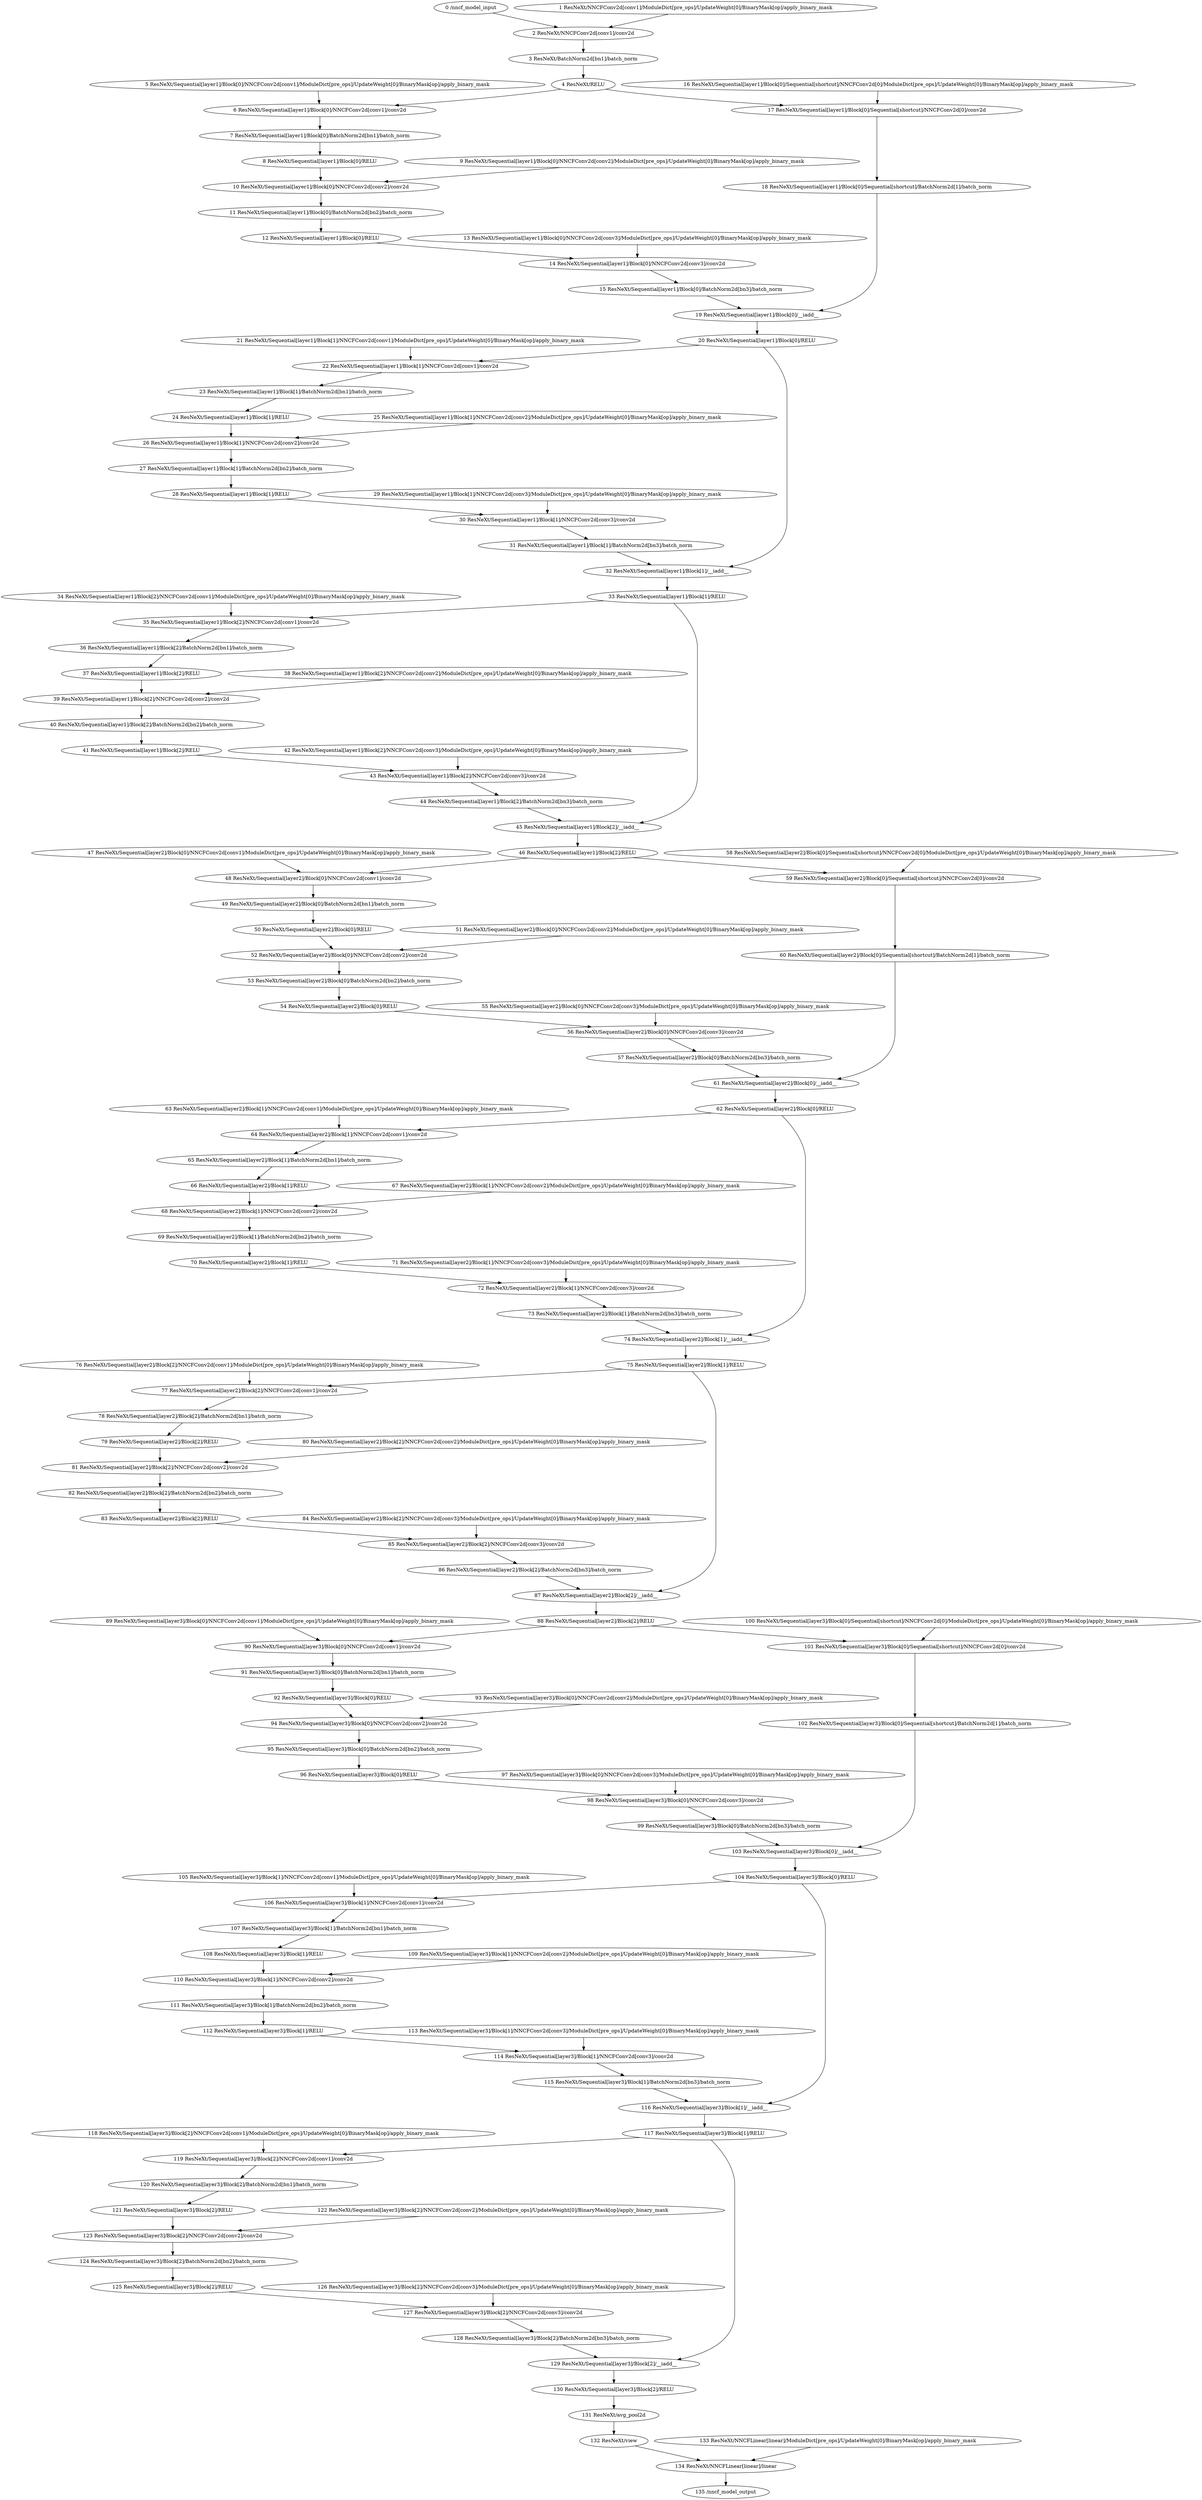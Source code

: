strict digraph  {
"0 /nncf_model_input" [id=0, scope="", type=nncf_model_input];
"1 ResNeXt/NNCFConv2d[conv1]/ModuleDict[pre_ops]/UpdateWeight[0]/BinaryMask[op]/apply_binary_mask" [id=1, scope="ResNeXt/NNCFConv2d[conv1]/ModuleDict[pre_ops]/UpdateWeight[0]/BinaryMask[op]", type=apply_binary_mask];
"2 ResNeXt/NNCFConv2d[conv1]/conv2d" [id=2, scope="ResNeXt/NNCFConv2d[conv1]", type=conv2d];
"3 ResNeXt/BatchNorm2d[bn1]/batch_norm" [id=3, scope="ResNeXt/BatchNorm2d[bn1]", type=batch_norm];
"4 ResNeXt/RELU" [id=4, scope=ResNeXt, type=RELU];
"5 ResNeXt/Sequential[layer1]/Block[0]/NNCFConv2d[conv1]/ModuleDict[pre_ops]/UpdateWeight[0]/BinaryMask[op]/apply_binary_mask" [id=5, scope="ResNeXt/Sequential[layer1]/Block[0]/NNCFConv2d[conv1]/ModuleDict[pre_ops]/UpdateWeight[0]/BinaryMask[op]", type=apply_binary_mask];
"6 ResNeXt/Sequential[layer1]/Block[0]/NNCFConv2d[conv1]/conv2d" [id=6, scope="ResNeXt/Sequential[layer1]/Block[0]/NNCFConv2d[conv1]", type=conv2d];
"7 ResNeXt/Sequential[layer1]/Block[0]/BatchNorm2d[bn1]/batch_norm" [id=7, scope="ResNeXt/Sequential[layer1]/Block[0]/BatchNorm2d[bn1]", type=batch_norm];
"8 ResNeXt/Sequential[layer1]/Block[0]/RELU" [id=8, scope="ResNeXt/Sequential[layer1]/Block[0]", type=RELU];
"9 ResNeXt/Sequential[layer1]/Block[0]/NNCFConv2d[conv2]/ModuleDict[pre_ops]/UpdateWeight[0]/BinaryMask[op]/apply_binary_mask" [id=9, scope="ResNeXt/Sequential[layer1]/Block[0]/NNCFConv2d[conv2]/ModuleDict[pre_ops]/UpdateWeight[0]/BinaryMask[op]", type=apply_binary_mask];
"10 ResNeXt/Sequential[layer1]/Block[0]/NNCFConv2d[conv2]/conv2d" [id=10, scope="ResNeXt/Sequential[layer1]/Block[0]/NNCFConv2d[conv2]", type=conv2d];
"11 ResNeXt/Sequential[layer1]/Block[0]/BatchNorm2d[bn2]/batch_norm" [id=11, scope="ResNeXt/Sequential[layer1]/Block[0]/BatchNorm2d[bn2]", type=batch_norm];
"12 ResNeXt/Sequential[layer1]/Block[0]/RELU" [id=12, scope="ResNeXt/Sequential[layer1]/Block[0]", type=RELU];
"13 ResNeXt/Sequential[layer1]/Block[0]/NNCFConv2d[conv3]/ModuleDict[pre_ops]/UpdateWeight[0]/BinaryMask[op]/apply_binary_mask" [id=13, scope="ResNeXt/Sequential[layer1]/Block[0]/NNCFConv2d[conv3]/ModuleDict[pre_ops]/UpdateWeight[0]/BinaryMask[op]", type=apply_binary_mask];
"14 ResNeXt/Sequential[layer1]/Block[0]/NNCFConv2d[conv3]/conv2d" [id=14, scope="ResNeXt/Sequential[layer1]/Block[0]/NNCFConv2d[conv3]", type=conv2d];
"15 ResNeXt/Sequential[layer1]/Block[0]/BatchNorm2d[bn3]/batch_norm" [id=15, scope="ResNeXt/Sequential[layer1]/Block[0]/BatchNorm2d[bn3]", type=batch_norm];
"16 ResNeXt/Sequential[layer1]/Block[0]/Sequential[shortcut]/NNCFConv2d[0]/ModuleDict[pre_ops]/UpdateWeight[0]/BinaryMask[op]/apply_binary_mask" [id=16, scope="ResNeXt/Sequential[layer1]/Block[0]/Sequential[shortcut]/NNCFConv2d[0]/ModuleDict[pre_ops]/UpdateWeight[0]/BinaryMask[op]", type=apply_binary_mask];
"17 ResNeXt/Sequential[layer1]/Block[0]/Sequential[shortcut]/NNCFConv2d[0]/conv2d" [id=17, scope="ResNeXt/Sequential[layer1]/Block[0]/Sequential[shortcut]/NNCFConv2d[0]", type=conv2d];
"18 ResNeXt/Sequential[layer1]/Block[0]/Sequential[shortcut]/BatchNorm2d[1]/batch_norm" [id=18, scope="ResNeXt/Sequential[layer1]/Block[0]/Sequential[shortcut]/BatchNorm2d[1]", type=batch_norm];
"19 ResNeXt/Sequential[layer1]/Block[0]/__iadd__" [id=19, scope="ResNeXt/Sequential[layer1]/Block[0]", type=__iadd__];
"20 ResNeXt/Sequential[layer1]/Block[0]/RELU" [id=20, scope="ResNeXt/Sequential[layer1]/Block[0]", type=RELU];
"21 ResNeXt/Sequential[layer1]/Block[1]/NNCFConv2d[conv1]/ModuleDict[pre_ops]/UpdateWeight[0]/BinaryMask[op]/apply_binary_mask" [id=21, scope="ResNeXt/Sequential[layer1]/Block[1]/NNCFConv2d[conv1]/ModuleDict[pre_ops]/UpdateWeight[0]/BinaryMask[op]", type=apply_binary_mask];
"22 ResNeXt/Sequential[layer1]/Block[1]/NNCFConv2d[conv1]/conv2d" [id=22, scope="ResNeXt/Sequential[layer1]/Block[1]/NNCFConv2d[conv1]", type=conv2d];
"23 ResNeXt/Sequential[layer1]/Block[1]/BatchNorm2d[bn1]/batch_norm" [id=23, scope="ResNeXt/Sequential[layer1]/Block[1]/BatchNorm2d[bn1]", type=batch_norm];
"24 ResNeXt/Sequential[layer1]/Block[1]/RELU" [id=24, scope="ResNeXt/Sequential[layer1]/Block[1]", type=RELU];
"25 ResNeXt/Sequential[layer1]/Block[1]/NNCFConv2d[conv2]/ModuleDict[pre_ops]/UpdateWeight[0]/BinaryMask[op]/apply_binary_mask" [id=25, scope="ResNeXt/Sequential[layer1]/Block[1]/NNCFConv2d[conv2]/ModuleDict[pre_ops]/UpdateWeight[0]/BinaryMask[op]", type=apply_binary_mask];
"26 ResNeXt/Sequential[layer1]/Block[1]/NNCFConv2d[conv2]/conv2d" [id=26, scope="ResNeXt/Sequential[layer1]/Block[1]/NNCFConv2d[conv2]", type=conv2d];
"27 ResNeXt/Sequential[layer1]/Block[1]/BatchNorm2d[bn2]/batch_norm" [id=27, scope="ResNeXt/Sequential[layer1]/Block[1]/BatchNorm2d[bn2]", type=batch_norm];
"28 ResNeXt/Sequential[layer1]/Block[1]/RELU" [id=28, scope="ResNeXt/Sequential[layer1]/Block[1]", type=RELU];
"29 ResNeXt/Sequential[layer1]/Block[1]/NNCFConv2d[conv3]/ModuleDict[pre_ops]/UpdateWeight[0]/BinaryMask[op]/apply_binary_mask" [id=29, scope="ResNeXt/Sequential[layer1]/Block[1]/NNCFConv2d[conv3]/ModuleDict[pre_ops]/UpdateWeight[0]/BinaryMask[op]", type=apply_binary_mask];
"30 ResNeXt/Sequential[layer1]/Block[1]/NNCFConv2d[conv3]/conv2d" [id=30, scope="ResNeXt/Sequential[layer1]/Block[1]/NNCFConv2d[conv3]", type=conv2d];
"31 ResNeXt/Sequential[layer1]/Block[1]/BatchNorm2d[bn3]/batch_norm" [id=31, scope="ResNeXt/Sequential[layer1]/Block[1]/BatchNorm2d[bn3]", type=batch_norm];
"32 ResNeXt/Sequential[layer1]/Block[1]/__iadd__" [id=32, scope="ResNeXt/Sequential[layer1]/Block[1]", type=__iadd__];
"33 ResNeXt/Sequential[layer1]/Block[1]/RELU" [id=33, scope="ResNeXt/Sequential[layer1]/Block[1]", type=RELU];
"34 ResNeXt/Sequential[layer1]/Block[2]/NNCFConv2d[conv1]/ModuleDict[pre_ops]/UpdateWeight[0]/BinaryMask[op]/apply_binary_mask" [id=34, scope="ResNeXt/Sequential[layer1]/Block[2]/NNCFConv2d[conv1]/ModuleDict[pre_ops]/UpdateWeight[0]/BinaryMask[op]", type=apply_binary_mask];
"35 ResNeXt/Sequential[layer1]/Block[2]/NNCFConv2d[conv1]/conv2d" [id=35, scope="ResNeXt/Sequential[layer1]/Block[2]/NNCFConv2d[conv1]", type=conv2d];
"36 ResNeXt/Sequential[layer1]/Block[2]/BatchNorm2d[bn1]/batch_norm" [id=36, scope="ResNeXt/Sequential[layer1]/Block[2]/BatchNorm2d[bn1]", type=batch_norm];
"37 ResNeXt/Sequential[layer1]/Block[2]/RELU" [id=37, scope="ResNeXt/Sequential[layer1]/Block[2]", type=RELU];
"38 ResNeXt/Sequential[layer1]/Block[2]/NNCFConv2d[conv2]/ModuleDict[pre_ops]/UpdateWeight[0]/BinaryMask[op]/apply_binary_mask" [id=38, scope="ResNeXt/Sequential[layer1]/Block[2]/NNCFConv2d[conv2]/ModuleDict[pre_ops]/UpdateWeight[0]/BinaryMask[op]", type=apply_binary_mask];
"39 ResNeXt/Sequential[layer1]/Block[2]/NNCFConv2d[conv2]/conv2d" [id=39, scope="ResNeXt/Sequential[layer1]/Block[2]/NNCFConv2d[conv2]", type=conv2d];
"40 ResNeXt/Sequential[layer1]/Block[2]/BatchNorm2d[bn2]/batch_norm" [id=40, scope="ResNeXt/Sequential[layer1]/Block[2]/BatchNorm2d[bn2]", type=batch_norm];
"41 ResNeXt/Sequential[layer1]/Block[2]/RELU" [id=41, scope="ResNeXt/Sequential[layer1]/Block[2]", type=RELU];
"42 ResNeXt/Sequential[layer1]/Block[2]/NNCFConv2d[conv3]/ModuleDict[pre_ops]/UpdateWeight[0]/BinaryMask[op]/apply_binary_mask" [id=42, scope="ResNeXt/Sequential[layer1]/Block[2]/NNCFConv2d[conv3]/ModuleDict[pre_ops]/UpdateWeight[0]/BinaryMask[op]", type=apply_binary_mask];
"43 ResNeXt/Sequential[layer1]/Block[2]/NNCFConv2d[conv3]/conv2d" [id=43, scope="ResNeXt/Sequential[layer1]/Block[2]/NNCFConv2d[conv3]", type=conv2d];
"44 ResNeXt/Sequential[layer1]/Block[2]/BatchNorm2d[bn3]/batch_norm" [id=44, scope="ResNeXt/Sequential[layer1]/Block[2]/BatchNorm2d[bn3]", type=batch_norm];
"45 ResNeXt/Sequential[layer1]/Block[2]/__iadd__" [id=45, scope="ResNeXt/Sequential[layer1]/Block[2]", type=__iadd__];
"46 ResNeXt/Sequential[layer1]/Block[2]/RELU" [id=46, scope="ResNeXt/Sequential[layer1]/Block[2]", type=RELU];
"47 ResNeXt/Sequential[layer2]/Block[0]/NNCFConv2d[conv1]/ModuleDict[pre_ops]/UpdateWeight[0]/BinaryMask[op]/apply_binary_mask" [id=47, scope="ResNeXt/Sequential[layer2]/Block[0]/NNCFConv2d[conv1]/ModuleDict[pre_ops]/UpdateWeight[0]/BinaryMask[op]", type=apply_binary_mask];
"48 ResNeXt/Sequential[layer2]/Block[0]/NNCFConv2d[conv1]/conv2d" [id=48, scope="ResNeXt/Sequential[layer2]/Block[0]/NNCFConv2d[conv1]", type=conv2d];
"49 ResNeXt/Sequential[layer2]/Block[0]/BatchNorm2d[bn1]/batch_norm" [id=49, scope="ResNeXt/Sequential[layer2]/Block[0]/BatchNorm2d[bn1]", type=batch_norm];
"50 ResNeXt/Sequential[layer2]/Block[0]/RELU" [id=50, scope="ResNeXt/Sequential[layer2]/Block[0]", type=RELU];
"51 ResNeXt/Sequential[layer2]/Block[0]/NNCFConv2d[conv2]/ModuleDict[pre_ops]/UpdateWeight[0]/BinaryMask[op]/apply_binary_mask" [id=51, scope="ResNeXt/Sequential[layer2]/Block[0]/NNCFConv2d[conv2]/ModuleDict[pre_ops]/UpdateWeight[0]/BinaryMask[op]", type=apply_binary_mask];
"52 ResNeXt/Sequential[layer2]/Block[0]/NNCFConv2d[conv2]/conv2d" [id=52, scope="ResNeXt/Sequential[layer2]/Block[0]/NNCFConv2d[conv2]", type=conv2d];
"53 ResNeXt/Sequential[layer2]/Block[0]/BatchNorm2d[bn2]/batch_norm" [id=53, scope="ResNeXt/Sequential[layer2]/Block[0]/BatchNorm2d[bn2]", type=batch_norm];
"54 ResNeXt/Sequential[layer2]/Block[0]/RELU" [id=54, scope="ResNeXt/Sequential[layer2]/Block[0]", type=RELU];
"55 ResNeXt/Sequential[layer2]/Block[0]/NNCFConv2d[conv3]/ModuleDict[pre_ops]/UpdateWeight[0]/BinaryMask[op]/apply_binary_mask" [id=55, scope="ResNeXt/Sequential[layer2]/Block[0]/NNCFConv2d[conv3]/ModuleDict[pre_ops]/UpdateWeight[0]/BinaryMask[op]", type=apply_binary_mask];
"56 ResNeXt/Sequential[layer2]/Block[0]/NNCFConv2d[conv3]/conv2d" [id=56, scope="ResNeXt/Sequential[layer2]/Block[0]/NNCFConv2d[conv3]", type=conv2d];
"57 ResNeXt/Sequential[layer2]/Block[0]/BatchNorm2d[bn3]/batch_norm" [id=57, scope="ResNeXt/Sequential[layer2]/Block[0]/BatchNorm2d[bn3]", type=batch_norm];
"58 ResNeXt/Sequential[layer2]/Block[0]/Sequential[shortcut]/NNCFConv2d[0]/ModuleDict[pre_ops]/UpdateWeight[0]/BinaryMask[op]/apply_binary_mask" [id=58, scope="ResNeXt/Sequential[layer2]/Block[0]/Sequential[shortcut]/NNCFConv2d[0]/ModuleDict[pre_ops]/UpdateWeight[0]/BinaryMask[op]", type=apply_binary_mask];
"59 ResNeXt/Sequential[layer2]/Block[0]/Sequential[shortcut]/NNCFConv2d[0]/conv2d" [id=59, scope="ResNeXt/Sequential[layer2]/Block[0]/Sequential[shortcut]/NNCFConv2d[0]", type=conv2d];
"60 ResNeXt/Sequential[layer2]/Block[0]/Sequential[shortcut]/BatchNorm2d[1]/batch_norm" [id=60, scope="ResNeXt/Sequential[layer2]/Block[0]/Sequential[shortcut]/BatchNorm2d[1]", type=batch_norm];
"61 ResNeXt/Sequential[layer2]/Block[0]/__iadd__" [id=61, scope="ResNeXt/Sequential[layer2]/Block[0]", type=__iadd__];
"62 ResNeXt/Sequential[layer2]/Block[0]/RELU" [id=62, scope="ResNeXt/Sequential[layer2]/Block[0]", type=RELU];
"63 ResNeXt/Sequential[layer2]/Block[1]/NNCFConv2d[conv1]/ModuleDict[pre_ops]/UpdateWeight[0]/BinaryMask[op]/apply_binary_mask" [id=63, scope="ResNeXt/Sequential[layer2]/Block[1]/NNCFConv2d[conv1]/ModuleDict[pre_ops]/UpdateWeight[0]/BinaryMask[op]", type=apply_binary_mask];
"64 ResNeXt/Sequential[layer2]/Block[1]/NNCFConv2d[conv1]/conv2d" [id=64, scope="ResNeXt/Sequential[layer2]/Block[1]/NNCFConv2d[conv1]", type=conv2d];
"65 ResNeXt/Sequential[layer2]/Block[1]/BatchNorm2d[bn1]/batch_norm" [id=65, scope="ResNeXt/Sequential[layer2]/Block[1]/BatchNorm2d[bn1]", type=batch_norm];
"66 ResNeXt/Sequential[layer2]/Block[1]/RELU" [id=66, scope="ResNeXt/Sequential[layer2]/Block[1]", type=RELU];
"67 ResNeXt/Sequential[layer2]/Block[1]/NNCFConv2d[conv2]/ModuleDict[pre_ops]/UpdateWeight[0]/BinaryMask[op]/apply_binary_mask" [id=67, scope="ResNeXt/Sequential[layer2]/Block[1]/NNCFConv2d[conv2]/ModuleDict[pre_ops]/UpdateWeight[0]/BinaryMask[op]", type=apply_binary_mask];
"68 ResNeXt/Sequential[layer2]/Block[1]/NNCFConv2d[conv2]/conv2d" [id=68, scope="ResNeXt/Sequential[layer2]/Block[1]/NNCFConv2d[conv2]", type=conv2d];
"69 ResNeXt/Sequential[layer2]/Block[1]/BatchNorm2d[bn2]/batch_norm" [id=69, scope="ResNeXt/Sequential[layer2]/Block[1]/BatchNorm2d[bn2]", type=batch_norm];
"70 ResNeXt/Sequential[layer2]/Block[1]/RELU" [id=70, scope="ResNeXt/Sequential[layer2]/Block[1]", type=RELU];
"71 ResNeXt/Sequential[layer2]/Block[1]/NNCFConv2d[conv3]/ModuleDict[pre_ops]/UpdateWeight[0]/BinaryMask[op]/apply_binary_mask" [id=71, scope="ResNeXt/Sequential[layer2]/Block[1]/NNCFConv2d[conv3]/ModuleDict[pre_ops]/UpdateWeight[0]/BinaryMask[op]", type=apply_binary_mask];
"72 ResNeXt/Sequential[layer2]/Block[1]/NNCFConv2d[conv3]/conv2d" [id=72, scope="ResNeXt/Sequential[layer2]/Block[1]/NNCFConv2d[conv3]", type=conv2d];
"73 ResNeXt/Sequential[layer2]/Block[1]/BatchNorm2d[bn3]/batch_norm" [id=73, scope="ResNeXt/Sequential[layer2]/Block[1]/BatchNorm2d[bn3]", type=batch_norm];
"74 ResNeXt/Sequential[layer2]/Block[1]/__iadd__" [id=74, scope="ResNeXt/Sequential[layer2]/Block[1]", type=__iadd__];
"75 ResNeXt/Sequential[layer2]/Block[1]/RELU" [id=75, scope="ResNeXt/Sequential[layer2]/Block[1]", type=RELU];
"76 ResNeXt/Sequential[layer2]/Block[2]/NNCFConv2d[conv1]/ModuleDict[pre_ops]/UpdateWeight[0]/BinaryMask[op]/apply_binary_mask" [id=76, scope="ResNeXt/Sequential[layer2]/Block[2]/NNCFConv2d[conv1]/ModuleDict[pre_ops]/UpdateWeight[0]/BinaryMask[op]", type=apply_binary_mask];
"77 ResNeXt/Sequential[layer2]/Block[2]/NNCFConv2d[conv1]/conv2d" [id=77, scope="ResNeXt/Sequential[layer2]/Block[2]/NNCFConv2d[conv1]", type=conv2d];
"78 ResNeXt/Sequential[layer2]/Block[2]/BatchNorm2d[bn1]/batch_norm" [id=78, scope="ResNeXt/Sequential[layer2]/Block[2]/BatchNorm2d[bn1]", type=batch_norm];
"79 ResNeXt/Sequential[layer2]/Block[2]/RELU" [id=79, scope="ResNeXt/Sequential[layer2]/Block[2]", type=RELU];
"80 ResNeXt/Sequential[layer2]/Block[2]/NNCFConv2d[conv2]/ModuleDict[pre_ops]/UpdateWeight[0]/BinaryMask[op]/apply_binary_mask" [id=80, scope="ResNeXt/Sequential[layer2]/Block[2]/NNCFConv2d[conv2]/ModuleDict[pre_ops]/UpdateWeight[0]/BinaryMask[op]", type=apply_binary_mask];
"81 ResNeXt/Sequential[layer2]/Block[2]/NNCFConv2d[conv2]/conv2d" [id=81, scope="ResNeXt/Sequential[layer2]/Block[2]/NNCFConv2d[conv2]", type=conv2d];
"82 ResNeXt/Sequential[layer2]/Block[2]/BatchNorm2d[bn2]/batch_norm" [id=82, scope="ResNeXt/Sequential[layer2]/Block[2]/BatchNorm2d[bn2]", type=batch_norm];
"83 ResNeXt/Sequential[layer2]/Block[2]/RELU" [id=83, scope="ResNeXt/Sequential[layer2]/Block[2]", type=RELU];
"84 ResNeXt/Sequential[layer2]/Block[2]/NNCFConv2d[conv3]/ModuleDict[pre_ops]/UpdateWeight[0]/BinaryMask[op]/apply_binary_mask" [id=84, scope="ResNeXt/Sequential[layer2]/Block[2]/NNCFConv2d[conv3]/ModuleDict[pre_ops]/UpdateWeight[0]/BinaryMask[op]", type=apply_binary_mask];
"85 ResNeXt/Sequential[layer2]/Block[2]/NNCFConv2d[conv3]/conv2d" [id=85, scope="ResNeXt/Sequential[layer2]/Block[2]/NNCFConv2d[conv3]", type=conv2d];
"86 ResNeXt/Sequential[layer2]/Block[2]/BatchNorm2d[bn3]/batch_norm" [id=86, scope="ResNeXt/Sequential[layer2]/Block[2]/BatchNorm2d[bn3]", type=batch_norm];
"87 ResNeXt/Sequential[layer2]/Block[2]/__iadd__" [id=87, scope="ResNeXt/Sequential[layer2]/Block[2]", type=__iadd__];
"88 ResNeXt/Sequential[layer2]/Block[2]/RELU" [id=88, scope="ResNeXt/Sequential[layer2]/Block[2]", type=RELU];
"89 ResNeXt/Sequential[layer3]/Block[0]/NNCFConv2d[conv1]/ModuleDict[pre_ops]/UpdateWeight[0]/BinaryMask[op]/apply_binary_mask" [id=89, scope="ResNeXt/Sequential[layer3]/Block[0]/NNCFConv2d[conv1]/ModuleDict[pre_ops]/UpdateWeight[0]/BinaryMask[op]", type=apply_binary_mask];
"90 ResNeXt/Sequential[layer3]/Block[0]/NNCFConv2d[conv1]/conv2d" [id=90, scope="ResNeXt/Sequential[layer3]/Block[0]/NNCFConv2d[conv1]", type=conv2d];
"91 ResNeXt/Sequential[layer3]/Block[0]/BatchNorm2d[bn1]/batch_norm" [id=91, scope="ResNeXt/Sequential[layer3]/Block[0]/BatchNorm2d[bn1]", type=batch_norm];
"92 ResNeXt/Sequential[layer3]/Block[0]/RELU" [id=92, scope="ResNeXt/Sequential[layer3]/Block[0]", type=RELU];
"93 ResNeXt/Sequential[layer3]/Block[0]/NNCFConv2d[conv2]/ModuleDict[pre_ops]/UpdateWeight[0]/BinaryMask[op]/apply_binary_mask" [id=93, scope="ResNeXt/Sequential[layer3]/Block[0]/NNCFConv2d[conv2]/ModuleDict[pre_ops]/UpdateWeight[0]/BinaryMask[op]", type=apply_binary_mask];
"94 ResNeXt/Sequential[layer3]/Block[0]/NNCFConv2d[conv2]/conv2d" [id=94, scope="ResNeXt/Sequential[layer3]/Block[0]/NNCFConv2d[conv2]", type=conv2d];
"95 ResNeXt/Sequential[layer3]/Block[0]/BatchNorm2d[bn2]/batch_norm" [id=95, scope="ResNeXt/Sequential[layer3]/Block[0]/BatchNorm2d[bn2]", type=batch_norm];
"96 ResNeXt/Sequential[layer3]/Block[0]/RELU" [id=96, scope="ResNeXt/Sequential[layer3]/Block[0]", type=RELU];
"97 ResNeXt/Sequential[layer3]/Block[0]/NNCFConv2d[conv3]/ModuleDict[pre_ops]/UpdateWeight[0]/BinaryMask[op]/apply_binary_mask" [id=97, scope="ResNeXt/Sequential[layer3]/Block[0]/NNCFConv2d[conv3]/ModuleDict[pre_ops]/UpdateWeight[0]/BinaryMask[op]", type=apply_binary_mask];
"98 ResNeXt/Sequential[layer3]/Block[0]/NNCFConv2d[conv3]/conv2d" [id=98, scope="ResNeXt/Sequential[layer3]/Block[0]/NNCFConv2d[conv3]", type=conv2d];
"99 ResNeXt/Sequential[layer3]/Block[0]/BatchNorm2d[bn3]/batch_norm" [id=99, scope="ResNeXt/Sequential[layer3]/Block[0]/BatchNorm2d[bn3]", type=batch_norm];
"100 ResNeXt/Sequential[layer3]/Block[0]/Sequential[shortcut]/NNCFConv2d[0]/ModuleDict[pre_ops]/UpdateWeight[0]/BinaryMask[op]/apply_binary_mask" [id=100, scope="ResNeXt/Sequential[layer3]/Block[0]/Sequential[shortcut]/NNCFConv2d[0]/ModuleDict[pre_ops]/UpdateWeight[0]/BinaryMask[op]", type=apply_binary_mask];
"101 ResNeXt/Sequential[layer3]/Block[0]/Sequential[shortcut]/NNCFConv2d[0]/conv2d" [id=101, scope="ResNeXt/Sequential[layer3]/Block[0]/Sequential[shortcut]/NNCFConv2d[0]", type=conv2d];
"102 ResNeXt/Sequential[layer3]/Block[0]/Sequential[shortcut]/BatchNorm2d[1]/batch_norm" [id=102, scope="ResNeXt/Sequential[layer3]/Block[0]/Sequential[shortcut]/BatchNorm2d[1]", type=batch_norm];
"103 ResNeXt/Sequential[layer3]/Block[0]/__iadd__" [id=103, scope="ResNeXt/Sequential[layer3]/Block[0]", type=__iadd__];
"104 ResNeXt/Sequential[layer3]/Block[0]/RELU" [id=104, scope="ResNeXt/Sequential[layer3]/Block[0]", type=RELU];
"105 ResNeXt/Sequential[layer3]/Block[1]/NNCFConv2d[conv1]/ModuleDict[pre_ops]/UpdateWeight[0]/BinaryMask[op]/apply_binary_mask" [id=105, scope="ResNeXt/Sequential[layer3]/Block[1]/NNCFConv2d[conv1]/ModuleDict[pre_ops]/UpdateWeight[0]/BinaryMask[op]", type=apply_binary_mask];
"106 ResNeXt/Sequential[layer3]/Block[1]/NNCFConv2d[conv1]/conv2d" [id=106, scope="ResNeXt/Sequential[layer3]/Block[1]/NNCFConv2d[conv1]", type=conv2d];
"107 ResNeXt/Sequential[layer3]/Block[1]/BatchNorm2d[bn1]/batch_norm" [id=107, scope="ResNeXt/Sequential[layer3]/Block[1]/BatchNorm2d[bn1]", type=batch_norm];
"108 ResNeXt/Sequential[layer3]/Block[1]/RELU" [id=108, scope="ResNeXt/Sequential[layer3]/Block[1]", type=RELU];
"109 ResNeXt/Sequential[layer3]/Block[1]/NNCFConv2d[conv2]/ModuleDict[pre_ops]/UpdateWeight[0]/BinaryMask[op]/apply_binary_mask" [id=109, scope="ResNeXt/Sequential[layer3]/Block[1]/NNCFConv2d[conv2]/ModuleDict[pre_ops]/UpdateWeight[0]/BinaryMask[op]", type=apply_binary_mask];
"110 ResNeXt/Sequential[layer3]/Block[1]/NNCFConv2d[conv2]/conv2d" [id=110, scope="ResNeXt/Sequential[layer3]/Block[1]/NNCFConv2d[conv2]", type=conv2d];
"111 ResNeXt/Sequential[layer3]/Block[1]/BatchNorm2d[bn2]/batch_norm" [id=111, scope="ResNeXt/Sequential[layer3]/Block[1]/BatchNorm2d[bn2]", type=batch_norm];
"112 ResNeXt/Sequential[layer3]/Block[1]/RELU" [id=112, scope="ResNeXt/Sequential[layer3]/Block[1]", type=RELU];
"113 ResNeXt/Sequential[layer3]/Block[1]/NNCFConv2d[conv3]/ModuleDict[pre_ops]/UpdateWeight[0]/BinaryMask[op]/apply_binary_mask" [id=113, scope="ResNeXt/Sequential[layer3]/Block[1]/NNCFConv2d[conv3]/ModuleDict[pre_ops]/UpdateWeight[0]/BinaryMask[op]", type=apply_binary_mask];
"114 ResNeXt/Sequential[layer3]/Block[1]/NNCFConv2d[conv3]/conv2d" [id=114, scope="ResNeXt/Sequential[layer3]/Block[1]/NNCFConv2d[conv3]", type=conv2d];
"115 ResNeXt/Sequential[layer3]/Block[1]/BatchNorm2d[bn3]/batch_norm" [id=115, scope="ResNeXt/Sequential[layer3]/Block[1]/BatchNorm2d[bn3]", type=batch_norm];
"116 ResNeXt/Sequential[layer3]/Block[1]/__iadd__" [id=116, scope="ResNeXt/Sequential[layer3]/Block[1]", type=__iadd__];
"117 ResNeXt/Sequential[layer3]/Block[1]/RELU" [id=117, scope="ResNeXt/Sequential[layer3]/Block[1]", type=RELU];
"118 ResNeXt/Sequential[layer3]/Block[2]/NNCFConv2d[conv1]/ModuleDict[pre_ops]/UpdateWeight[0]/BinaryMask[op]/apply_binary_mask" [id=118, scope="ResNeXt/Sequential[layer3]/Block[2]/NNCFConv2d[conv1]/ModuleDict[pre_ops]/UpdateWeight[0]/BinaryMask[op]", type=apply_binary_mask];
"119 ResNeXt/Sequential[layer3]/Block[2]/NNCFConv2d[conv1]/conv2d" [id=119, scope="ResNeXt/Sequential[layer3]/Block[2]/NNCFConv2d[conv1]", type=conv2d];
"120 ResNeXt/Sequential[layer3]/Block[2]/BatchNorm2d[bn1]/batch_norm" [id=120, scope="ResNeXt/Sequential[layer3]/Block[2]/BatchNorm2d[bn1]", type=batch_norm];
"121 ResNeXt/Sequential[layer3]/Block[2]/RELU" [id=121, scope="ResNeXt/Sequential[layer3]/Block[2]", type=RELU];
"122 ResNeXt/Sequential[layer3]/Block[2]/NNCFConv2d[conv2]/ModuleDict[pre_ops]/UpdateWeight[0]/BinaryMask[op]/apply_binary_mask" [id=122, scope="ResNeXt/Sequential[layer3]/Block[2]/NNCFConv2d[conv2]/ModuleDict[pre_ops]/UpdateWeight[0]/BinaryMask[op]", type=apply_binary_mask];
"123 ResNeXt/Sequential[layer3]/Block[2]/NNCFConv2d[conv2]/conv2d" [id=123, scope="ResNeXt/Sequential[layer3]/Block[2]/NNCFConv2d[conv2]", type=conv2d];
"124 ResNeXt/Sequential[layer3]/Block[2]/BatchNorm2d[bn2]/batch_norm" [id=124, scope="ResNeXt/Sequential[layer3]/Block[2]/BatchNorm2d[bn2]", type=batch_norm];
"125 ResNeXt/Sequential[layer3]/Block[2]/RELU" [id=125, scope="ResNeXt/Sequential[layer3]/Block[2]", type=RELU];
"126 ResNeXt/Sequential[layer3]/Block[2]/NNCFConv2d[conv3]/ModuleDict[pre_ops]/UpdateWeight[0]/BinaryMask[op]/apply_binary_mask" [id=126, scope="ResNeXt/Sequential[layer3]/Block[2]/NNCFConv2d[conv3]/ModuleDict[pre_ops]/UpdateWeight[0]/BinaryMask[op]", type=apply_binary_mask];
"127 ResNeXt/Sequential[layer3]/Block[2]/NNCFConv2d[conv3]/conv2d" [id=127, scope="ResNeXt/Sequential[layer3]/Block[2]/NNCFConv2d[conv3]", type=conv2d];
"128 ResNeXt/Sequential[layer3]/Block[2]/BatchNorm2d[bn3]/batch_norm" [id=128, scope="ResNeXt/Sequential[layer3]/Block[2]/BatchNorm2d[bn3]", type=batch_norm];
"129 ResNeXt/Sequential[layer3]/Block[2]/__iadd__" [id=129, scope="ResNeXt/Sequential[layer3]/Block[2]", type=__iadd__];
"130 ResNeXt/Sequential[layer3]/Block[2]/RELU" [id=130, scope="ResNeXt/Sequential[layer3]/Block[2]", type=RELU];
"131 ResNeXt/avg_pool2d" [id=131, scope=ResNeXt, type=avg_pool2d];
"132 ResNeXt/view" [id=132, scope=ResNeXt, type=view];
"133 ResNeXt/NNCFLinear[linear]/ModuleDict[pre_ops]/UpdateWeight[0]/BinaryMask[op]/apply_binary_mask" [id=133, scope="ResNeXt/NNCFLinear[linear]/ModuleDict[pre_ops]/UpdateWeight[0]/BinaryMask[op]", type=apply_binary_mask];
"134 ResNeXt/NNCFLinear[linear]/linear" [id=134, scope="ResNeXt/NNCFLinear[linear]", type=linear];
"135 /nncf_model_output" [id=135, scope="", type=nncf_model_output];
"0 /nncf_model_input" -> "2 ResNeXt/NNCFConv2d[conv1]/conv2d";
"1 ResNeXt/NNCFConv2d[conv1]/ModuleDict[pre_ops]/UpdateWeight[0]/BinaryMask[op]/apply_binary_mask" -> "2 ResNeXt/NNCFConv2d[conv1]/conv2d";
"2 ResNeXt/NNCFConv2d[conv1]/conv2d" -> "3 ResNeXt/BatchNorm2d[bn1]/batch_norm";
"3 ResNeXt/BatchNorm2d[bn1]/batch_norm" -> "4 ResNeXt/RELU";
"4 ResNeXt/RELU" -> "6 ResNeXt/Sequential[layer1]/Block[0]/NNCFConv2d[conv1]/conv2d";
"5 ResNeXt/Sequential[layer1]/Block[0]/NNCFConv2d[conv1]/ModuleDict[pre_ops]/UpdateWeight[0]/BinaryMask[op]/apply_binary_mask" -> "6 ResNeXt/Sequential[layer1]/Block[0]/NNCFConv2d[conv1]/conv2d";
"6 ResNeXt/Sequential[layer1]/Block[0]/NNCFConv2d[conv1]/conv2d" -> "7 ResNeXt/Sequential[layer1]/Block[0]/BatchNorm2d[bn1]/batch_norm";
"7 ResNeXt/Sequential[layer1]/Block[0]/BatchNorm2d[bn1]/batch_norm" -> "8 ResNeXt/Sequential[layer1]/Block[0]/RELU";
"4 ResNeXt/RELU" -> "17 ResNeXt/Sequential[layer1]/Block[0]/Sequential[shortcut]/NNCFConv2d[0]/conv2d";
"8 ResNeXt/Sequential[layer1]/Block[0]/RELU" -> "10 ResNeXt/Sequential[layer1]/Block[0]/NNCFConv2d[conv2]/conv2d";
"9 ResNeXt/Sequential[layer1]/Block[0]/NNCFConv2d[conv2]/ModuleDict[pre_ops]/UpdateWeight[0]/BinaryMask[op]/apply_binary_mask" -> "10 ResNeXt/Sequential[layer1]/Block[0]/NNCFConv2d[conv2]/conv2d";
"10 ResNeXt/Sequential[layer1]/Block[0]/NNCFConv2d[conv2]/conv2d" -> "11 ResNeXt/Sequential[layer1]/Block[0]/BatchNorm2d[bn2]/batch_norm";
"11 ResNeXt/Sequential[layer1]/Block[0]/BatchNorm2d[bn2]/batch_norm" -> "12 ResNeXt/Sequential[layer1]/Block[0]/RELU";
"12 ResNeXt/Sequential[layer1]/Block[0]/RELU" -> "14 ResNeXt/Sequential[layer1]/Block[0]/NNCFConv2d[conv3]/conv2d";
"13 ResNeXt/Sequential[layer1]/Block[0]/NNCFConv2d[conv3]/ModuleDict[pre_ops]/UpdateWeight[0]/BinaryMask[op]/apply_binary_mask" -> "14 ResNeXt/Sequential[layer1]/Block[0]/NNCFConv2d[conv3]/conv2d";
"14 ResNeXt/Sequential[layer1]/Block[0]/NNCFConv2d[conv3]/conv2d" -> "15 ResNeXt/Sequential[layer1]/Block[0]/BatchNorm2d[bn3]/batch_norm";
"15 ResNeXt/Sequential[layer1]/Block[0]/BatchNorm2d[bn3]/batch_norm" -> "19 ResNeXt/Sequential[layer1]/Block[0]/__iadd__";
"16 ResNeXt/Sequential[layer1]/Block[0]/Sequential[shortcut]/NNCFConv2d[0]/ModuleDict[pre_ops]/UpdateWeight[0]/BinaryMask[op]/apply_binary_mask" -> "17 ResNeXt/Sequential[layer1]/Block[0]/Sequential[shortcut]/NNCFConv2d[0]/conv2d";
"17 ResNeXt/Sequential[layer1]/Block[0]/Sequential[shortcut]/NNCFConv2d[0]/conv2d" -> "18 ResNeXt/Sequential[layer1]/Block[0]/Sequential[shortcut]/BatchNorm2d[1]/batch_norm";
"18 ResNeXt/Sequential[layer1]/Block[0]/Sequential[shortcut]/BatchNorm2d[1]/batch_norm" -> "19 ResNeXt/Sequential[layer1]/Block[0]/__iadd__";
"19 ResNeXt/Sequential[layer1]/Block[0]/__iadd__" -> "20 ResNeXt/Sequential[layer1]/Block[0]/RELU";
"20 ResNeXt/Sequential[layer1]/Block[0]/RELU" -> "22 ResNeXt/Sequential[layer1]/Block[1]/NNCFConv2d[conv1]/conv2d";
"20 ResNeXt/Sequential[layer1]/Block[0]/RELU" -> "32 ResNeXt/Sequential[layer1]/Block[1]/__iadd__";
"21 ResNeXt/Sequential[layer1]/Block[1]/NNCFConv2d[conv1]/ModuleDict[pre_ops]/UpdateWeight[0]/BinaryMask[op]/apply_binary_mask" -> "22 ResNeXt/Sequential[layer1]/Block[1]/NNCFConv2d[conv1]/conv2d";
"22 ResNeXt/Sequential[layer1]/Block[1]/NNCFConv2d[conv1]/conv2d" -> "23 ResNeXt/Sequential[layer1]/Block[1]/BatchNorm2d[bn1]/batch_norm";
"23 ResNeXt/Sequential[layer1]/Block[1]/BatchNorm2d[bn1]/batch_norm" -> "24 ResNeXt/Sequential[layer1]/Block[1]/RELU";
"24 ResNeXt/Sequential[layer1]/Block[1]/RELU" -> "26 ResNeXt/Sequential[layer1]/Block[1]/NNCFConv2d[conv2]/conv2d";
"25 ResNeXt/Sequential[layer1]/Block[1]/NNCFConv2d[conv2]/ModuleDict[pre_ops]/UpdateWeight[0]/BinaryMask[op]/apply_binary_mask" -> "26 ResNeXt/Sequential[layer1]/Block[1]/NNCFConv2d[conv2]/conv2d";
"26 ResNeXt/Sequential[layer1]/Block[1]/NNCFConv2d[conv2]/conv2d" -> "27 ResNeXt/Sequential[layer1]/Block[1]/BatchNorm2d[bn2]/batch_norm";
"27 ResNeXt/Sequential[layer1]/Block[1]/BatchNorm2d[bn2]/batch_norm" -> "28 ResNeXt/Sequential[layer1]/Block[1]/RELU";
"28 ResNeXt/Sequential[layer1]/Block[1]/RELU" -> "30 ResNeXt/Sequential[layer1]/Block[1]/NNCFConv2d[conv3]/conv2d";
"29 ResNeXt/Sequential[layer1]/Block[1]/NNCFConv2d[conv3]/ModuleDict[pre_ops]/UpdateWeight[0]/BinaryMask[op]/apply_binary_mask" -> "30 ResNeXt/Sequential[layer1]/Block[1]/NNCFConv2d[conv3]/conv2d";
"30 ResNeXt/Sequential[layer1]/Block[1]/NNCFConv2d[conv3]/conv2d" -> "31 ResNeXt/Sequential[layer1]/Block[1]/BatchNorm2d[bn3]/batch_norm";
"31 ResNeXt/Sequential[layer1]/Block[1]/BatchNorm2d[bn3]/batch_norm" -> "32 ResNeXt/Sequential[layer1]/Block[1]/__iadd__";
"32 ResNeXt/Sequential[layer1]/Block[1]/__iadd__" -> "33 ResNeXt/Sequential[layer1]/Block[1]/RELU";
"33 ResNeXt/Sequential[layer1]/Block[1]/RELU" -> "35 ResNeXt/Sequential[layer1]/Block[2]/NNCFConv2d[conv1]/conv2d";
"33 ResNeXt/Sequential[layer1]/Block[1]/RELU" -> "45 ResNeXt/Sequential[layer1]/Block[2]/__iadd__";
"34 ResNeXt/Sequential[layer1]/Block[2]/NNCFConv2d[conv1]/ModuleDict[pre_ops]/UpdateWeight[0]/BinaryMask[op]/apply_binary_mask" -> "35 ResNeXt/Sequential[layer1]/Block[2]/NNCFConv2d[conv1]/conv2d";
"35 ResNeXt/Sequential[layer1]/Block[2]/NNCFConv2d[conv1]/conv2d" -> "36 ResNeXt/Sequential[layer1]/Block[2]/BatchNorm2d[bn1]/batch_norm";
"36 ResNeXt/Sequential[layer1]/Block[2]/BatchNorm2d[bn1]/batch_norm" -> "37 ResNeXt/Sequential[layer1]/Block[2]/RELU";
"37 ResNeXt/Sequential[layer1]/Block[2]/RELU" -> "39 ResNeXt/Sequential[layer1]/Block[2]/NNCFConv2d[conv2]/conv2d";
"38 ResNeXt/Sequential[layer1]/Block[2]/NNCFConv2d[conv2]/ModuleDict[pre_ops]/UpdateWeight[0]/BinaryMask[op]/apply_binary_mask" -> "39 ResNeXt/Sequential[layer1]/Block[2]/NNCFConv2d[conv2]/conv2d";
"39 ResNeXt/Sequential[layer1]/Block[2]/NNCFConv2d[conv2]/conv2d" -> "40 ResNeXt/Sequential[layer1]/Block[2]/BatchNorm2d[bn2]/batch_norm";
"40 ResNeXt/Sequential[layer1]/Block[2]/BatchNorm2d[bn2]/batch_norm" -> "41 ResNeXt/Sequential[layer1]/Block[2]/RELU";
"41 ResNeXt/Sequential[layer1]/Block[2]/RELU" -> "43 ResNeXt/Sequential[layer1]/Block[2]/NNCFConv2d[conv3]/conv2d";
"42 ResNeXt/Sequential[layer1]/Block[2]/NNCFConv2d[conv3]/ModuleDict[pre_ops]/UpdateWeight[0]/BinaryMask[op]/apply_binary_mask" -> "43 ResNeXt/Sequential[layer1]/Block[2]/NNCFConv2d[conv3]/conv2d";
"43 ResNeXt/Sequential[layer1]/Block[2]/NNCFConv2d[conv3]/conv2d" -> "44 ResNeXt/Sequential[layer1]/Block[2]/BatchNorm2d[bn3]/batch_norm";
"44 ResNeXt/Sequential[layer1]/Block[2]/BatchNorm2d[bn3]/batch_norm" -> "45 ResNeXt/Sequential[layer1]/Block[2]/__iadd__";
"45 ResNeXt/Sequential[layer1]/Block[2]/__iadd__" -> "46 ResNeXt/Sequential[layer1]/Block[2]/RELU";
"46 ResNeXt/Sequential[layer1]/Block[2]/RELU" -> "48 ResNeXt/Sequential[layer2]/Block[0]/NNCFConv2d[conv1]/conv2d";
"46 ResNeXt/Sequential[layer1]/Block[2]/RELU" -> "59 ResNeXt/Sequential[layer2]/Block[0]/Sequential[shortcut]/NNCFConv2d[0]/conv2d";
"47 ResNeXt/Sequential[layer2]/Block[0]/NNCFConv2d[conv1]/ModuleDict[pre_ops]/UpdateWeight[0]/BinaryMask[op]/apply_binary_mask" -> "48 ResNeXt/Sequential[layer2]/Block[0]/NNCFConv2d[conv1]/conv2d";
"48 ResNeXt/Sequential[layer2]/Block[0]/NNCFConv2d[conv1]/conv2d" -> "49 ResNeXt/Sequential[layer2]/Block[0]/BatchNorm2d[bn1]/batch_norm";
"49 ResNeXt/Sequential[layer2]/Block[0]/BatchNorm2d[bn1]/batch_norm" -> "50 ResNeXt/Sequential[layer2]/Block[0]/RELU";
"50 ResNeXt/Sequential[layer2]/Block[0]/RELU" -> "52 ResNeXt/Sequential[layer2]/Block[0]/NNCFConv2d[conv2]/conv2d";
"51 ResNeXt/Sequential[layer2]/Block[0]/NNCFConv2d[conv2]/ModuleDict[pre_ops]/UpdateWeight[0]/BinaryMask[op]/apply_binary_mask" -> "52 ResNeXt/Sequential[layer2]/Block[0]/NNCFConv2d[conv2]/conv2d";
"52 ResNeXt/Sequential[layer2]/Block[0]/NNCFConv2d[conv2]/conv2d" -> "53 ResNeXt/Sequential[layer2]/Block[0]/BatchNorm2d[bn2]/batch_norm";
"53 ResNeXt/Sequential[layer2]/Block[0]/BatchNorm2d[bn2]/batch_norm" -> "54 ResNeXt/Sequential[layer2]/Block[0]/RELU";
"54 ResNeXt/Sequential[layer2]/Block[0]/RELU" -> "56 ResNeXt/Sequential[layer2]/Block[0]/NNCFConv2d[conv3]/conv2d";
"55 ResNeXt/Sequential[layer2]/Block[0]/NNCFConv2d[conv3]/ModuleDict[pre_ops]/UpdateWeight[0]/BinaryMask[op]/apply_binary_mask" -> "56 ResNeXt/Sequential[layer2]/Block[0]/NNCFConv2d[conv3]/conv2d";
"56 ResNeXt/Sequential[layer2]/Block[0]/NNCFConv2d[conv3]/conv2d" -> "57 ResNeXt/Sequential[layer2]/Block[0]/BatchNorm2d[bn3]/batch_norm";
"57 ResNeXt/Sequential[layer2]/Block[0]/BatchNorm2d[bn3]/batch_norm" -> "61 ResNeXt/Sequential[layer2]/Block[0]/__iadd__";
"58 ResNeXt/Sequential[layer2]/Block[0]/Sequential[shortcut]/NNCFConv2d[0]/ModuleDict[pre_ops]/UpdateWeight[0]/BinaryMask[op]/apply_binary_mask" -> "59 ResNeXt/Sequential[layer2]/Block[0]/Sequential[shortcut]/NNCFConv2d[0]/conv2d";
"59 ResNeXt/Sequential[layer2]/Block[0]/Sequential[shortcut]/NNCFConv2d[0]/conv2d" -> "60 ResNeXt/Sequential[layer2]/Block[0]/Sequential[shortcut]/BatchNorm2d[1]/batch_norm";
"60 ResNeXt/Sequential[layer2]/Block[0]/Sequential[shortcut]/BatchNorm2d[1]/batch_norm" -> "61 ResNeXt/Sequential[layer2]/Block[0]/__iadd__";
"61 ResNeXt/Sequential[layer2]/Block[0]/__iadd__" -> "62 ResNeXt/Sequential[layer2]/Block[0]/RELU";
"62 ResNeXt/Sequential[layer2]/Block[0]/RELU" -> "64 ResNeXt/Sequential[layer2]/Block[1]/NNCFConv2d[conv1]/conv2d";
"62 ResNeXt/Sequential[layer2]/Block[0]/RELU" -> "74 ResNeXt/Sequential[layer2]/Block[1]/__iadd__";
"63 ResNeXt/Sequential[layer2]/Block[1]/NNCFConv2d[conv1]/ModuleDict[pre_ops]/UpdateWeight[0]/BinaryMask[op]/apply_binary_mask" -> "64 ResNeXt/Sequential[layer2]/Block[1]/NNCFConv2d[conv1]/conv2d";
"64 ResNeXt/Sequential[layer2]/Block[1]/NNCFConv2d[conv1]/conv2d" -> "65 ResNeXt/Sequential[layer2]/Block[1]/BatchNorm2d[bn1]/batch_norm";
"65 ResNeXt/Sequential[layer2]/Block[1]/BatchNorm2d[bn1]/batch_norm" -> "66 ResNeXt/Sequential[layer2]/Block[1]/RELU";
"66 ResNeXt/Sequential[layer2]/Block[1]/RELU" -> "68 ResNeXt/Sequential[layer2]/Block[1]/NNCFConv2d[conv2]/conv2d";
"67 ResNeXt/Sequential[layer2]/Block[1]/NNCFConv2d[conv2]/ModuleDict[pre_ops]/UpdateWeight[0]/BinaryMask[op]/apply_binary_mask" -> "68 ResNeXt/Sequential[layer2]/Block[1]/NNCFConv2d[conv2]/conv2d";
"68 ResNeXt/Sequential[layer2]/Block[1]/NNCFConv2d[conv2]/conv2d" -> "69 ResNeXt/Sequential[layer2]/Block[1]/BatchNorm2d[bn2]/batch_norm";
"69 ResNeXt/Sequential[layer2]/Block[1]/BatchNorm2d[bn2]/batch_norm" -> "70 ResNeXt/Sequential[layer2]/Block[1]/RELU";
"70 ResNeXt/Sequential[layer2]/Block[1]/RELU" -> "72 ResNeXt/Sequential[layer2]/Block[1]/NNCFConv2d[conv3]/conv2d";
"71 ResNeXt/Sequential[layer2]/Block[1]/NNCFConv2d[conv3]/ModuleDict[pre_ops]/UpdateWeight[0]/BinaryMask[op]/apply_binary_mask" -> "72 ResNeXt/Sequential[layer2]/Block[1]/NNCFConv2d[conv3]/conv2d";
"72 ResNeXt/Sequential[layer2]/Block[1]/NNCFConv2d[conv3]/conv2d" -> "73 ResNeXt/Sequential[layer2]/Block[1]/BatchNorm2d[bn3]/batch_norm";
"73 ResNeXt/Sequential[layer2]/Block[1]/BatchNorm2d[bn3]/batch_norm" -> "74 ResNeXt/Sequential[layer2]/Block[1]/__iadd__";
"74 ResNeXt/Sequential[layer2]/Block[1]/__iadd__" -> "75 ResNeXt/Sequential[layer2]/Block[1]/RELU";
"75 ResNeXt/Sequential[layer2]/Block[1]/RELU" -> "77 ResNeXt/Sequential[layer2]/Block[2]/NNCFConv2d[conv1]/conv2d";
"75 ResNeXt/Sequential[layer2]/Block[1]/RELU" -> "87 ResNeXt/Sequential[layer2]/Block[2]/__iadd__";
"76 ResNeXt/Sequential[layer2]/Block[2]/NNCFConv2d[conv1]/ModuleDict[pre_ops]/UpdateWeight[0]/BinaryMask[op]/apply_binary_mask" -> "77 ResNeXt/Sequential[layer2]/Block[2]/NNCFConv2d[conv1]/conv2d";
"77 ResNeXt/Sequential[layer2]/Block[2]/NNCFConv2d[conv1]/conv2d" -> "78 ResNeXt/Sequential[layer2]/Block[2]/BatchNorm2d[bn1]/batch_norm";
"78 ResNeXt/Sequential[layer2]/Block[2]/BatchNorm2d[bn1]/batch_norm" -> "79 ResNeXt/Sequential[layer2]/Block[2]/RELU";
"79 ResNeXt/Sequential[layer2]/Block[2]/RELU" -> "81 ResNeXt/Sequential[layer2]/Block[2]/NNCFConv2d[conv2]/conv2d";
"80 ResNeXt/Sequential[layer2]/Block[2]/NNCFConv2d[conv2]/ModuleDict[pre_ops]/UpdateWeight[0]/BinaryMask[op]/apply_binary_mask" -> "81 ResNeXt/Sequential[layer2]/Block[2]/NNCFConv2d[conv2]/conv2d";
"81 ResNeXt/Sequential[layer2]/Block[2]/NNCFConv2d[conv2]/conv2d" -> "82 ResNeXt/Sequential[layer2]/Block[2]/BatchNorm2d[bn2]/batch_norm";
"82 ResNeXt/Sequential[layer2]/Block[2]/BatchNorm2d[bn2]/batch_norm" -> "83 ResNeXt/Sequential[layer2]/Block[2]/RELU";
"83 ResNeXt/Sequential[layer2]/Block[2]/RELU" -> "85 ResNeXt/Sequential[layer2]/Block[2]/NNCFConv2d[conv3]/conv2d";
"84 ResNeXt/Sequential[layer2]/Block[2]/NNCFConv2d[conv3]/ModuleDict[pre_ops]/UpdateWeight[0]/BinaryMask[op]/apply_binary_mask" -> "85 ResNeXt/Sequential[layer2]/Block[2]/NNCFConv2d[conv3]/conv2d";
"85 ResNeXt/Sequential[layer2]/Block[2]/NNCFConv2d[conv3]/conv2d" -> "86 ResNeXt/Sequential[layer2]/Block[2]/BatchNorm2d[bn3]/batch_norm";
"86 ResNeXt/Sequential[layer2]/Block[2]/BatchNorm2d[bn3]/batch_norm" -> "87 ResNeXt/Sequential[layer2]/Block[2]/__iadd__";
"87 ResNeXt/Sequential[layer2]/Block[2]/__iadd__" -> "88 ResNeXt/Sequential[layer2]/Block[2]/RELU";
"88 ResNeXt/Sequential[layer2]/Block[2]/RELU" -> "90 ResNeXt/Sequential[layer3]/Block[0]/NNCFConv2d[conv1]/conv2d";
"89 ResNeXt/Sequential[layer3]/Block[0]/NNCFConv2d[conv1]/ModuleDict[pre_ops]/UpdateWeight[0]/BinaryMask[op]/apply_binary_mask" -> "90 ResNeXt/Sequential[layer3]/Block[0]/NNCFConv2d[conv1]/conv2d";
"90 ResNeXt/Sequential[layer3]/Block[0]/NNCFConv2d[conv1]/conv2d" -> "91 ResNeXt/Sequential[layer3]/Block[0]/BatchNorm2d[bn1]/batch_norm";
"91 ResNeXt/Sequential[layer3]/Block[0]/BatchNorm2d[bn1]/batch_norm" -> "92 ResNeXt/Sequential[layer3]/Block[0]/RELU";
"92 ResNeXt/Sequential[layer3]/Block[0]/RELU" -> "94 ResNeXt/Sequential[layer3]/Block[0]/NNCFConv2d[conv2]/conv2d";
"93 ResNeXt/Sequential[layer3]/Block[0]/NNCFConv2d[conv2]/ModuleDict[pre_ops]/UpdateWeight[0]/BinaryMask[op]/apply_binary_mask" -> "94 ResNeXt/Sequential[layer3]/Block[0]/NNCFConv2d[conv2]/conv2d";
"94 ResNeXt/Sequential[layer3]/Block[0]/NNCFConv2d[conv2]/conv2d" -> "95 ResNeXt/Sequential[layer3]/Block[0]/BatchNorm2d[bn2]/batch_norm";
"95 ResNeXt/Sequential[layer3]/Block[0]/BatchNorm2d[bn2]/batch_norm" -> "96 ResNeXt/Sequential[layer3]/Block[0]/RELU";
"96 ResNeXt/Sequential[layer3]/Block[0]/RELU" -> "98 ResNeXt/Sequential[layer3]/Block[0]/NNCFConv2d[conv3]/conv2d";
"97 ResNeXt/Sequential[layer3]/Block[0]/NNCFConv2d[conv3]/ModuleDict[pre_ops]/UpdateWeight[0]/BinaryMask[op]/apply_binary_mask" -> "98 ResNeXt/Sequential[layer3]/Block[0]/NNCFConv2d[conv3]/conv2d";
"98 ResNeXt/Sequential[layer3]/Block[0]/NNCFConv2d[conv3]/conv2d" -> "99 ResNeXt/Sequential[layer3]/Block[0]/BatchNorm2d[bn3]/batch_norm";
"88 ResNeXt/Sequential[layer2]/Block[2]/RELU" -> "101 ResNeXt/Sequential[layer3]/Block[0]/Sequential[shortcut]/NNCFConv2d[0]/conv2d";
"99 ResNeXt/Sequential[layer3]/Block[0]/BatchNorm2d[bn3]/batch_norm" -> "103 ResNeXt/Sequential[layer3]/Block[0]/__iadd__";
"100 ResNeXt/Sequential[layer3]/Block[0]/Sequential[shortcut]/NNCFConv2d[0]/ModuleDict[pre_ops]/UpdateWeight[0]/BinaryMask[op]/apply_binary_mask" -> "101 ResNeXt/Sequential[layer3]/Block[0]/Sequential[shortcut]/NNCFConv2d[0]/conv2d";
"101 ResNeXt/Sequential[layer3]/Block[0]/Sequential[shortcut]/NNCFConv2d[0]/conv2d" -> "102 ResNeXt/Sequential[layer3]/Block[0]/Sequential[shortcut]/BatchNorm2d[1]/batch_norm";
"102 ResNeXt/Sequential[layer3]/Block[0]/Sequential[shortcut]/BatchNorm2d[1]/batch_norm" -> "103 ResNeXt/Sequential[layer3]/Block[0]/__iadd__";
"103 ResNeXt/Sequential[layer3]/Block[0]/__iadd__" -> "104 ResNeXt/Sequential[layer3]/Block[0]/RELU";
"104 ResNeXt/Sequential[layer3]/Block[0]/RELU" -> "106 ResNeXt/Sequential[layer3]/Block[1]/NNCFConv2d[conv1]/conv2d";
"104 ResNeXt/Sequential[layer3]/Block[0]/RELU" -> "116 ResNeXt/Sequential[layer3]/Block[1]/__iadd__";
"105 ResNeXt/Sequential[layer3]/Block[1]/NNCFConv2d[conv1]/ModuleDict[pre_ops]/UpdateWeight[0]/BinaryMask[op]/apply_binary_mask" -> "106 ResNeXt/Sequential[layer3]/Block[1]/NNCFConv2d[conv1]/conv2d";
"106 ResNeXt/Sequential[layer3]/Block[1]/NNCFConv2d[conv1]/conv2d" -> "107 ResNeXt/Sequential[layer3]/Block[1]/BatchNorm2d[bn1]/batch_norm";
"107 ResNeXt/Sequential[layer3]/Block[1]/BatchNorm2d[bn1]/batch_norm" -> "108 ResNeXt/Sequential[layer3]/Block[1]/RELU";
"108 ResNeXt/Sequential[layer3]/Block[1]/RELU" -> "110 ResNeXt/Sequential[layer3]/Block[1]/NNCFConv2d[conv2]/conv2d";
"109 ResNeXt/Sequential[layer3]/Block[1]/NNCFConv2d[conv2]/ModuleDict[pre_ops]/UpdateWeight[0]/BinaryMask[op]/apply_binary_mask" -> "110 ResNeXt/Sequential[layer3]/Block[1]/NNCFConv2d[conv2]/conv2d";
"110 ResNeXt/Sequential[layer3]/Block[1]/NNCFConv2d[conv2]/conv2d" -> "111 ResNeXt/Sequential[layer3]/Block[1]/BatchNorm2d[bn2]/batch_norm";
"111 ResNeXt/Sequential[layer3]/Block[1]/BatchNorm2d[bn2]/batch_norm" -> "112 ResNeXt/Sequential[layer3]/Block[1]/RELU";
"112 ResNeXt/Sequential[layer3]/Block[1]/RELU" -> "114 ResNeXt/Sequential[layer3]/Block[1]/NNCFConv2d[conv3]/conv2d";
"113 ResNeXt/Sequential[layer3]/Block[1]/NNCFConv2d[conv3]/ModuleDict[pre_ops]/UpdateWeight[0]/BinaryMask[op]/apply_binary_mask" -> "114 ResNeXt/Sequential[layer3]/Block[1]/NNCFConv2d[conv3]/conv2d";
"114 ResNeXt/Sequential[layer3]/Block[1]/NNCFConv2d[conv3]/conv2d" -> "115 ResNeXt/Sequential[layer3]/Block[1]/BatchNorm2d[bn3]/batch_norm";
"115 ResNeXt/Sequential[layer3]/Block[1]/BatchNorm2d[bn3]/batch_norm" -> "116 ResNeXt/Sequential[layer3]/Block[1]/__iadd__";
"116 ResNeXt/Sequential[layer3]/Block[1]/__iadd__" -> "117 ResNeXt/Sequential[layer3]/Block[1]/RELU";
"117 ResNeXt/Sequential[layer3]/Block[1]/RELU" -> "119 ResNeXt/Sequential[layer3]/Block[2]/NNCFConv2d[conv1]/conv2d";
"117 ResNeXt/Sequential[layer3]/Block[1]/RELU" -> "129 ResNeXt/Sequential[layer3]/Block[2]/__iadd__";
"118 ResNeXt/Sequential[layer3]/Block[2]/NNCFConv2d[conv1]/ModuleDict[pre_ops]/UpdateWeight[0]/BinaryMask[op]/apply_binary_mask" -> "119 ResNeXt/Sequential[layer3]/Block[2]/NNCFConv2d[conv1]/conv2d";
"119 ResNeXt/Sequential[layer3]/Block[2]/NNCFConv2d[conv1]/conv2d" -> "120 ResNeXt/Sequential[layer3]/Block[2]/BatchNorm2d[bn1]/batch_norm";
"120 ResNeXt/Sequential[layer3]/Block[2]/BatchNorm2d[bn1]/batch_norm" -> "121 ResNeXt/Sequential[layer3]/Block[2]/RELU";
"121 ResNeXt/Sequential[layer3]/Block[2]/RELU" -> "123 ResNeXt/Sequential[layer3]/Block[2]/NNCFConv2d[conv2]/conv2d";
"122 ResNeXt/Sequential[layer3]/Block[2]/NNCFConv2d[conv2]/ModuleDict[pre_ops]/UpdateWeight[0]/BinaryMask[op]/apply_binary_mask" -> "123 ResNeXt/Sequential[layer3]/Block[2]/NNCFConv2d[conv2]/conv2d";
"123 ResNeXt/Sequential[layer3]/Block[2]/NNCFConv2d[conv2]/conv2d" -> "124 ResNeXt/Sequential[layer3]/Block[2]/BatchNorm2d[bn2]/batch_norm";
"124 ResNeXt/Sequential[layer3]/Block[2]/BatchNorm2d[bn2]/batch_norm" -> "125 ResNeXt/Sequential[layer3]/Block[2]/RELU";
"125 ResNeXt/Sequential[layer3]/Block[2]/RELU" -> "127 ResNeXt/Sequential[layer3]/Block[2]/NNCFConv2d[conv3]/conv2d";
"126 ResNeXt/Sequential[layer3]/Block[2]/NNCFConv2d[conv3]/ModuleDict[pre_ops]/UpdateWeight[0]/BinaryMask[op]/apply_binary_mask" -> "127 ResNeXt/Sequential[layer3]/Block[2]/NNCFConv2d[conv3]/conv2d";
"127 ResNeXt/Sequential[layer3]/Block[2]/NNCFConv2d[conv3]/conv2d" -> "128 ResNeXt/Sequential[layer3]/Block[2]/BatchNorm2d[bn3]/batch_norm";
"128 ResNeXt/Sequential[layer3]/Block[2]/BatchNorm2d[bn3]/batch_norm" -> "129 ResNeXt/Sequential[layer3]/Block[2]/__iadd__";
"129 ResNeXt/Sequential[layer3]/Block[2]/__iadd__" -> "130 ResNeXt/Sequential[layer3]/Block[2]/RELU";
"130 ResNeXt/Sequential[layer3]/Block[2]/RELU" -> "131 ResNeXt/avg_pool2d";
"131 ResNeXt/avg_pool2d" -> "132 ResNeXt/view";
"132 ResNeXt/view" -> "134 ResNeXt/NNCFLinear[linear]/linear";
"133 ResNeXt/NNCFLinear[linear]/ModuleDict[pre_ops]/UpdateWeight[0]/BinaryMask[op]/apply_binary_mask" -> "134 ResNeXt/NNCFLinear[linear]/linear";
"134 ResNeXt/NNCFLinear[linear]/linear" -> "135 /nncf_model_output";
}
